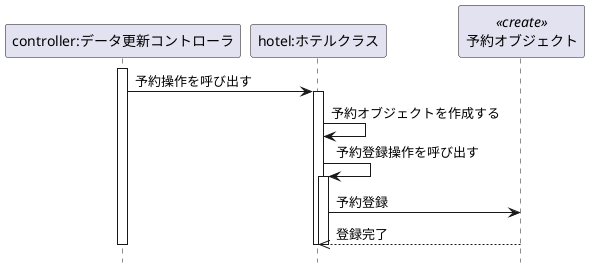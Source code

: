 @startuml
hide footbox

participant "controller:データ更新コントローラ" as controller
participant "hotel:ホテルクラス" as hotel
participant "予約オブジェクト" as reservation <<create>>

activate controller
controller -> hotel : 予約操作を呼び出す
activate hotel
hotel -> hotel : 予約オブジェクトを作成する
hotel -> hotel : 予約登録操作を呼び出す
activate hotel
hotel -> reservation : 予約登録
reservation -->> hotel : 登録完了
deactivate hotel
deactivate hotel
deactivate controller
@enduml

